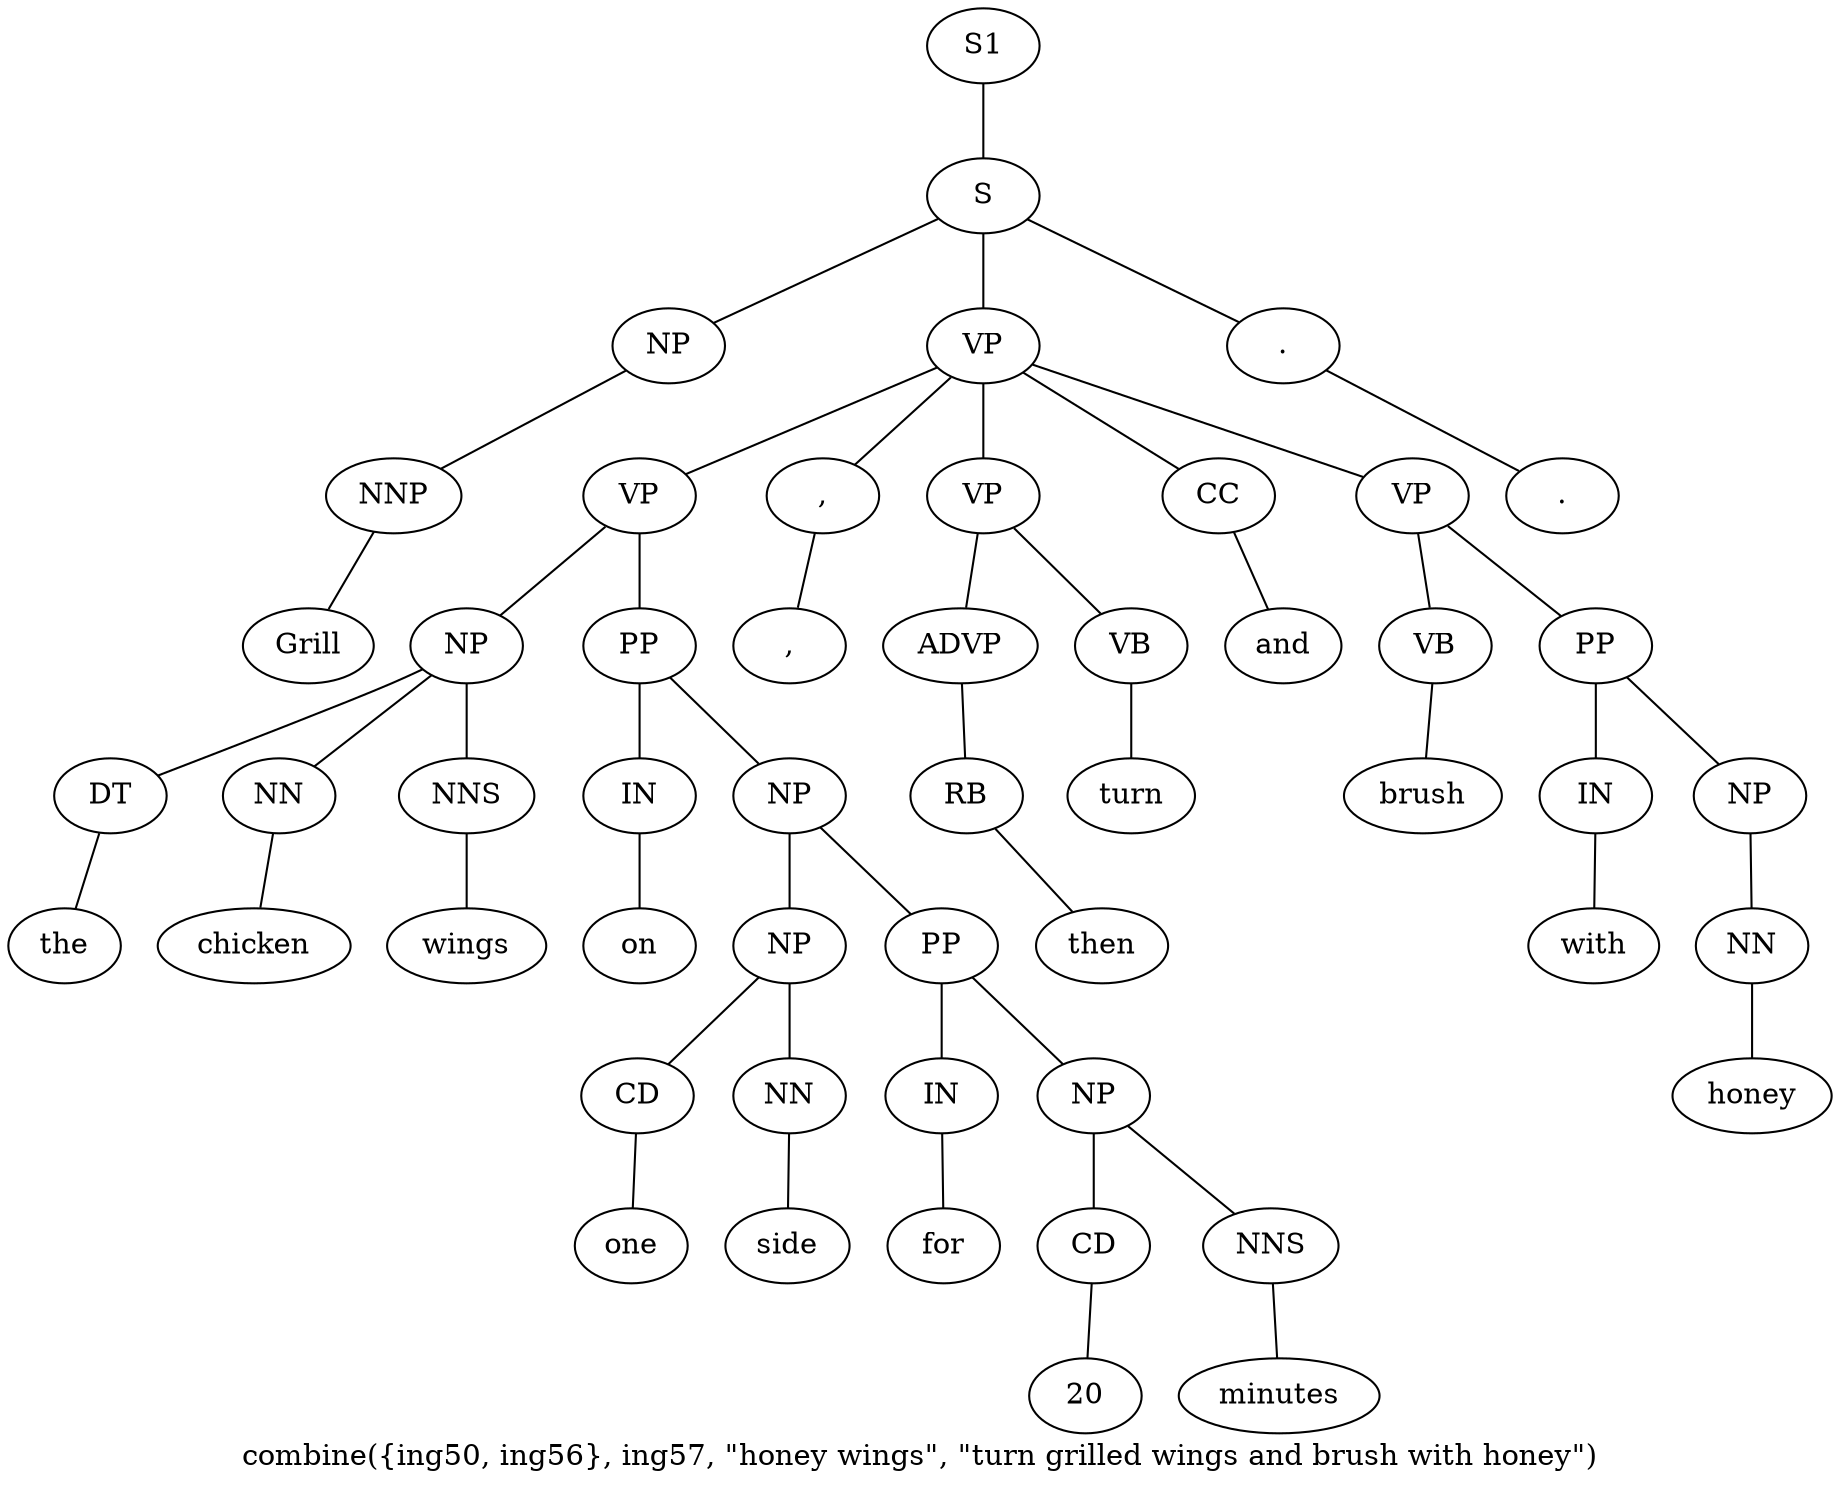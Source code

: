 graph SyntaxGraph {
	label = "combine({ing50, ing56}, ing57, \"honey wings\", \"turn grilled wings and brush with honey\")";
	Node0 [label="S1"];
	Node1 [label="S"];
	Node2 [label="NP"];
	Node3 [label="NNP"];
	Node4 [label="Grill"];
	Node5 [label="VP"];
	Node6 [label="VP"];
	Node7 [label="NP"];
	Node8 [label="DT"];
	Node9 [label="the"];
	Node10 [label="NN"];
	Node11 [label="chicken"];
	Node12 [label="NNS"];
	Node13 [label="wings"];
	Node14 [label="PP"];
	Node15 [label="IN"];
	Node16 [label="on"];
	Node17 [label="NP"];
	Node18 [label="NP"];
	Node19 [label="CD"];
	Node20 [label="one"];
	Node21 [label="NN"];
	Node22 [label="side"];
	Node23 [label="PP"];
	Node24 [label="IN"];
	Node25 [label="for"];
	Node26 [label="NP"];
	Node27 [label="CD"];
	Node28 [label="20"];
	Node29 [label="NNS"];
	Node30 [label="minutes"];
	Node31 [label=","];
	Node32 [label=","];
	Node33 [label="VP"];
	Node34 [label="ADVP"];
	Node35 [label="RB"];
	Node36 [label="then"];
	Node37 [label="VB"];
	Node38 [label="turn"];
	Node39 [label="CC"];
	Node40 [label="and"];
	Node41 [label="VP"];
	Node42 [label="VB"];
	Node43 [label="brush"];
	Node44 [label="PP"];
	Node45 [label="IN"];
	Node46 [label="with"];
	Node47 [label="NP"];
	Node48 [label="NN"];
	Node49 [label="honey"];
	Node50 [label="."];
	Node51 [label="."];

	Node0 -- Node1;
	Node1 -- Node2;
	Node1 -- Node5;
	Node1 -- Node50;
	Node2 -- Node3;
	Node3 -- Node4;
	Node5 -- Node6;
	Node5 -- Node31;
	Node5 -- Node33;
	Node5 -- Node39;
	Node5 -- Node41;
	Node6 -- Node7;
	Node6 -- Node14;
	Node7 -- Node8;
	Node7 -- Node10;
	Node7 -- Node12;
	Node8 -- Node9;
	Node10 -- Node11;
	Node12 -- Node13;
	Node14 -- Node15;
	Node14 -- Node17;
	Node15 -- Node16;
	Node17 -- Node18;
	Node17 -- Node23;
	Node18 -- Node19;
	Node18 -- Node21;
	Node19 -- Node20;
	Node21 -- Node22;
	Node23 -- Node24;
	Node23 -- Node26;
	Node24 -- Node25;
	Node26 -- Node27;
	Node26 -- Node29;
	Node27 -- Node28;
	Node29 -- Node30;
	Node31 -- Node32;
	Node33 -- Node34;
	Node33 -- Node37;
	Node34 -- Node35;
	Node35 -- Node36;
	Node37 -- Node38;
	Node39 -- Node40;
	Node41 -- Node42;
	Node41 -- Node44;
	Node42 -- Node43;
	Node44 -- Node45;
	Node44 -- Node47;
	Node45 -- Node46;
	Node47 -- Node48;
	Node48 -- Node49;
	Node50 -- Node51;
}